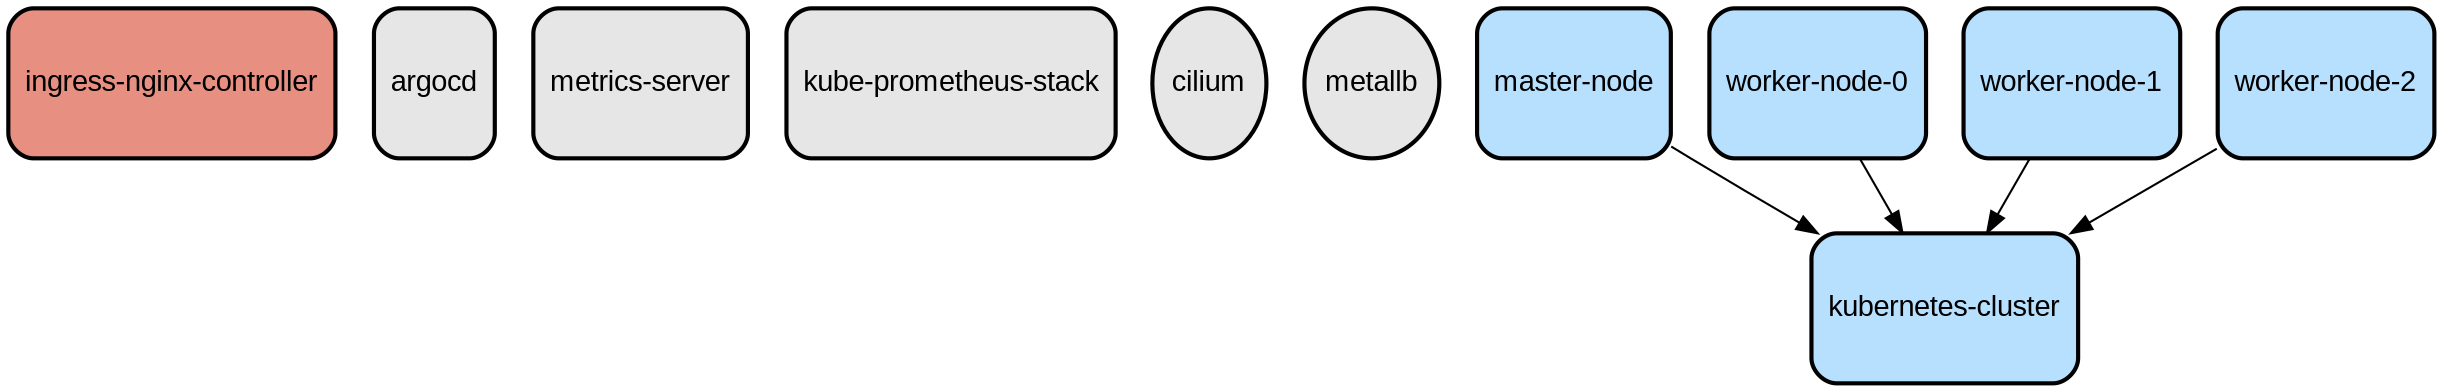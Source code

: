 digraph INFRA {
  node [ color = "black", fillcolor = "#E6E6E6", height =1, style = "filled,bold,rounded", fontname = "Arial" ];
  "ingress-nginx-controller" [ label = "ingress-nginx-controller", shape =rectangle, fillcolor = "#E78F81" ];
  "argocd" [ label = "argocd", shape =rectangle ];
  "metrics-server" [ label = "metrics-server", shape =rectangle ];
  "kube-prometheus-stack" [ label = "kube-prometheus-stack", shape =rectangle ];
  "cilium" [ label = "cilium" ];
  "metallb" [ label = "metallb" ];
  "kubernetes-cluster" [ label = "kubernetes-cluster", shape =rectangle, fillcolor = "#B7E0FF" ];
  "master-node" [ label = "master-node", shape =rectangle, fillcolor = "#B7E0FF" ];
  "worker-node-0" [ label = "worker-node-0", shape =rectangle, fillcolor = "#B7E0FF" ];
  "worker-node-1" [ label = "worker-node-1", shape =rectangle, fillcolor = "#B7E0FF" ];
  "worker-node-2" [ label = "worker-node-2", shape =rectangle, fillcolor = "#B7E0FF" ];
  "master-node" -> "kubernetes-cluster";
  "worker-node-0" -> "kubernetes-cluster";
  "worker-node-1" -> "kubernetes-cluster";
  "worker-node-2" -> "kubernetes-cluster";
}